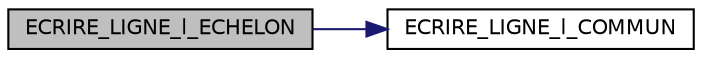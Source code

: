 digraph "ECRIRE_LIGNE_l_ECHELON"
{
 // INTERACTIVE_SVG=YES
  edge [fontname="Helvetica",fontsize="10",labelfontname="Helvetica",labelfontsize="10"];
  node [fontname="Helvetica",fontsize="10",shape=record];
  rankdir="LR";
  Node89 [label="ECRIRE_LIGNE_l_ECHELON",height=0.2,width=0.4,color="black", fillcolor="grey75", style="filled", fontcolor="black"];
  Node89 -> Node90 [color="midnightblue",fontsize="10",style="solid",fontname="Helvetica"];
  Node90 [label="ECRIRE_LIGNE_l_COMMUN",height=0.2,width=0.4,color="black", fillcolor="white", style="filled",URL="$table_8cpp.html#aa1e1ec482bbaf2ed7cfffe4dc2f4f42d",tooltip="Ecrit une ligne de paye pour un agent donné dans le fichier CSV Table. "];
}
